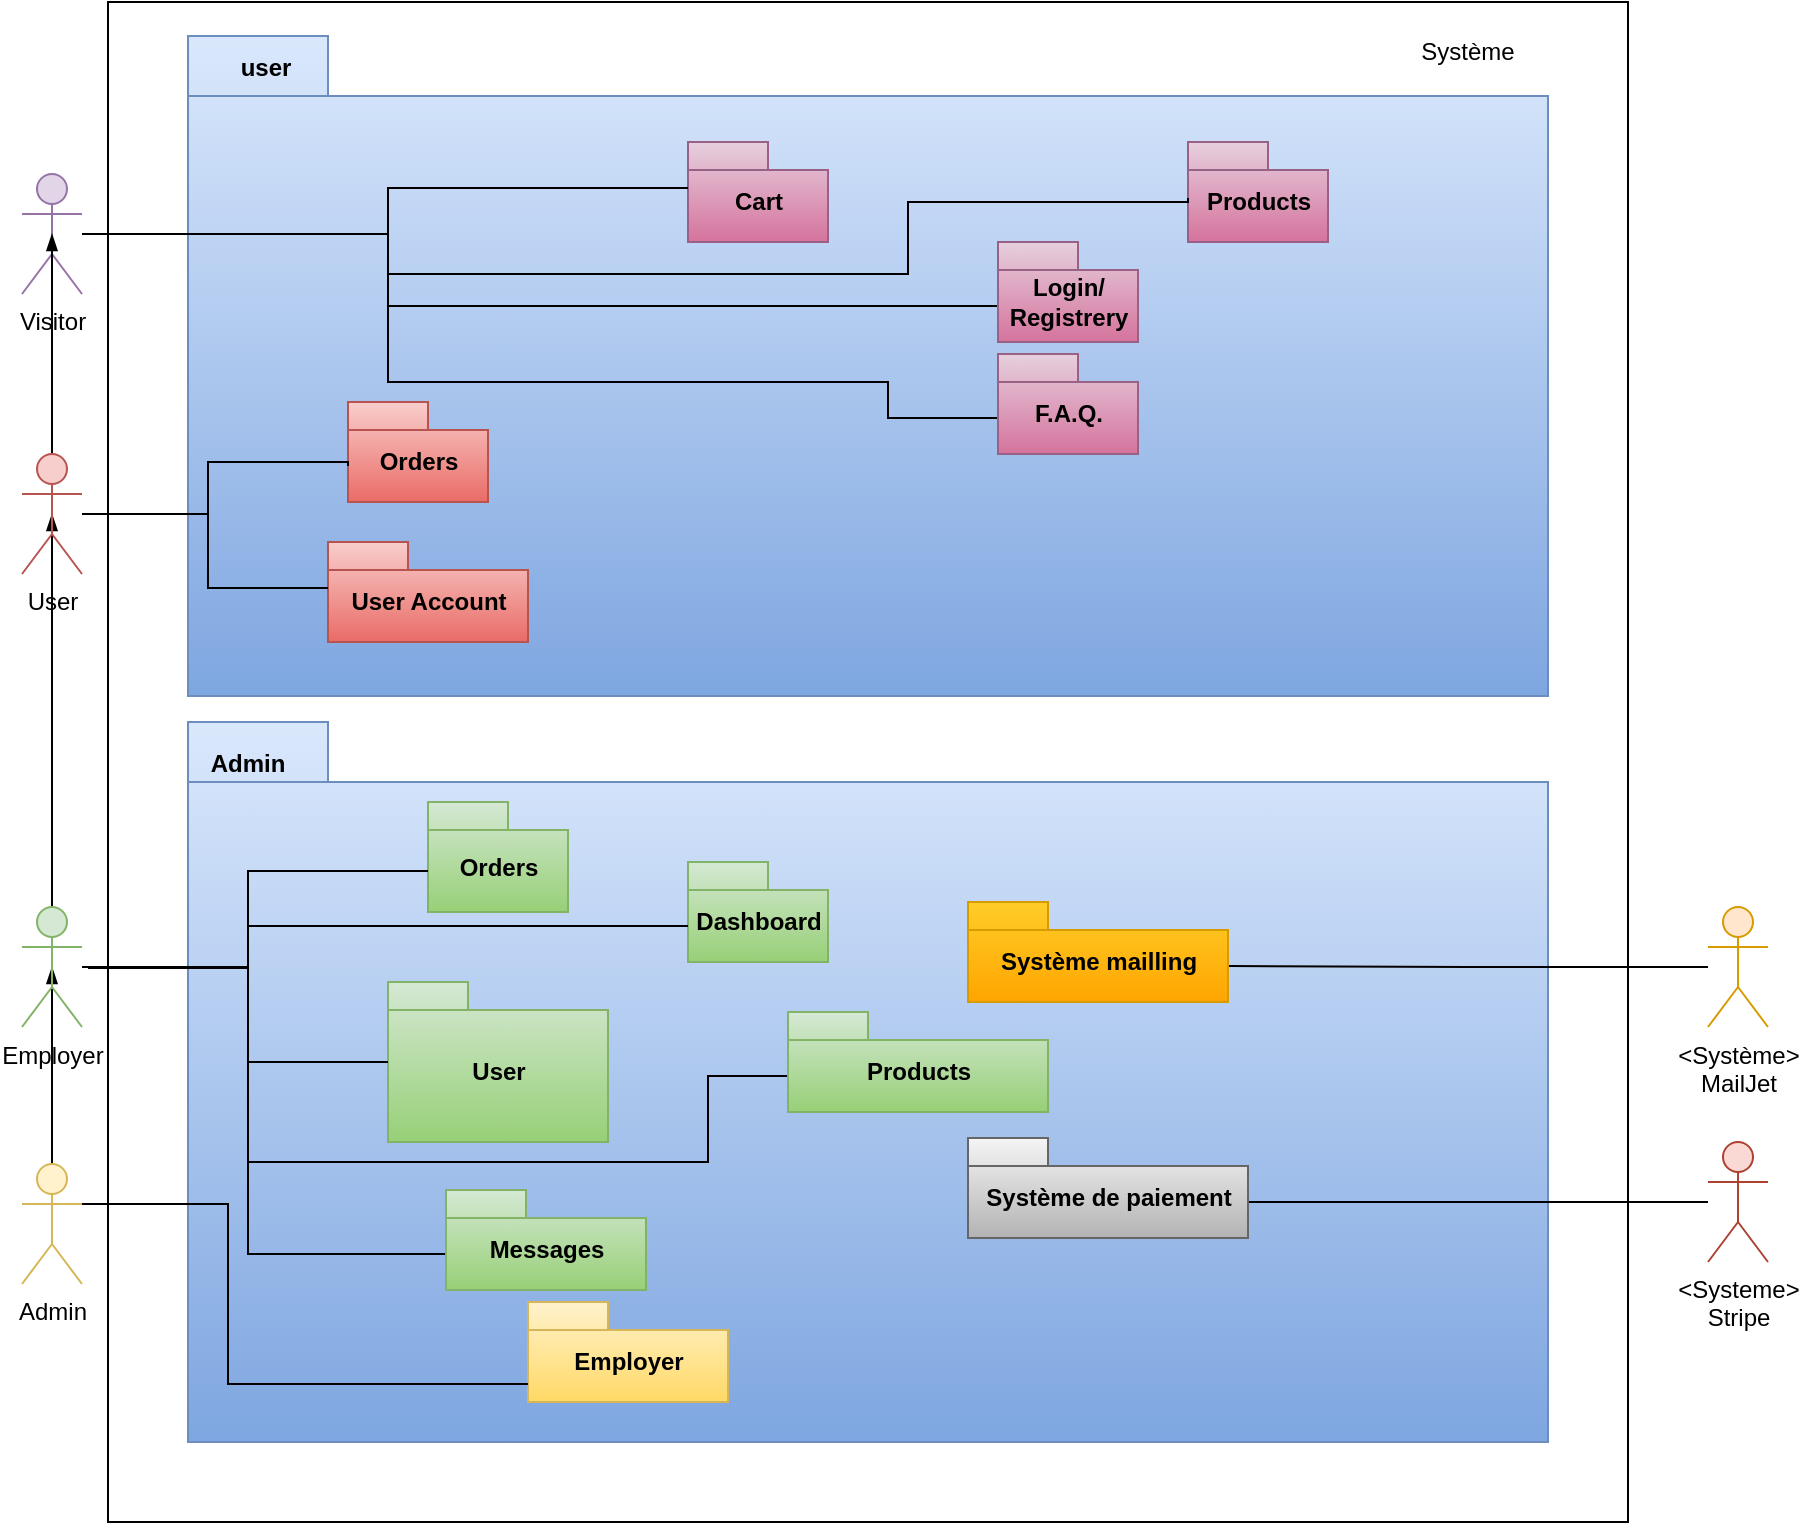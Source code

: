 <mxfile version="17.5.0" type="github">
  <diagram id="CXBE_5KYZNczbY1qzfcM" name="Page-1">
    <mxGraphModel dx="1278" dy="2201" grid="1" gridSize="10" guides="1" tooltips="1" connect="1" arrows="1" fold="1" page="1" pageScale="1" pageWidth="1169" pageHeight="1654" math="0" shadow="0">
      <root>
        <mxCell id="0" />
        <mxCell id="1" parent="0" />
        <mxCell id="pudJgtLtRe6AO5ZKgs9n-53" value="" style="rounded=0;whiteSpace=wrap;html=1;" parent="1" vertex="1">
          <mxGeometry x="140" y="-50" width="760" height="760" as="geometry" />
        </mxCell>
        <mxCell id="pudJgtLtRe6AO5ZKgs9n-49" value="" style="shape=folder;fontStyle=1;spacingTop=10;tabWidth=70;tabHeight=30;tabPosition=left;html=1;fillColor=#dae8fc;gradientColor=#7ea6e0;strokeColor=#6c8ebf;" parent="1" vertex="1">
          <mxGeometry x="180" y="310" width="680" height="360" as="geometry" />
        </mxCell>
        <mxCell id="pudJgtLtRe6AO5ZKgs9n-47" value="" style="shape=folder;fontStyle=1;spacingTop=10;tabWidth=70;tabHeight=30;tabPosition=left;html=1;fillColor=#dae8fc;strokeColor=#6c8ebf;gradientColor=#7ea6e0;" parent="1" vertex="1">
          <mxGeometry x="180" y="-33" width="680" height="330" as="geometry" />
        </mxCell>
        <mxCell id="pudJgtLtRe6AO5ZKgs9n-1" value="Products" style="shape=folder;fontStyle=1;spacingTop=10;tabWidth=40;tabHeight=14;tabPosition=left;html=1;fillColor=#e6d0de;gradientColor=#d5739d;strokeColor=#996185;" parent="1" vertex="1">
          <mxGeometry x="680" y="20" width="70" height="50" as="geometry" />
        </mxCell>
        <mxCell id="pudJgtLtRe6AO5ZKgs9n-2" value="User Account" style="shape=folder;fontStyle=1;spacingTop=10;tabWidth=40;tabHeight=14;tabPosition=left;html=1;fillColor=#f8cecc;gradientColor=#ea6b66;strokeColor=#b85450;" parent="1" vertex="1">
          <mxGeometry x="250" y="220" width="100" height="50" as="geometry" />
        </mxCell>
        <mxCell id="pudJgtLtRe6AO5ZKgs9n-3" value="Cart" style="shape=folder;fontStyle=1;spacingTop=10;tabWidth=40;tabHeight=14;tabPosition=left;html=1;fillColor=#e6d0de;gradientColor=#d5739d;strokeColor=#996185;" parent="1" vertex="1">
          <mxGeometry x="430" y="20" width="70" height="50" as="geometry" />
        </mxCell>
        <mxCell id="pudJgtLtRe6AO5ZKgs9n-4" value="Orders" style="shape=folder;fontStyle=1;spacingTop=10;tabWidth=40;tabHeight=14;tabPosition=left;html=1;fillColor=#f8cecc;gradientColor=#ea6b66;strokeColor=#b85450;" parent="1" vertex="1">
          <mxGeometry x="260" y="150" width="70" height="50" as="geometry" />
        </mxCell>
        <mxCell id="pudJgtLtRe6AO5ZKgs9n-7" value="Dashboard" style="shape=folder;fontStyle=1;spacingTop=10;tabWidth=40;tabHeight=14;tabPosition=left;html=1;fillColor=#d5e8d4;gradientColor=#97d077;strokeColor=#82b366;" parent="1" vertex="1">
          <mxGeometry x="430" y="380" width="70" height="50" as="geometry" />
        </mxCell>
        <mxCell id="pudJgtLtRe6AO5ZKgs9n-8" value="Orders" style="shape=folder;fontStyle=1;spacingTop=10;tabWidth=40;tabHeight=14;tabPosition=left;html=1;fillColor=#d5e8d4;gradientColor=#97d077;strokeColor=#82b366;" parent="1" vertex="1">
          <mxGeometry x="300" y="350" width="70" height="55" as="geometry" />
        </mxCell>
        <mxCell id="pudJgtLtRe6AO5ZKgs9n-9" value="Employer" style="shape=folder;fontStyle=1;spacingTop=10;tabWidth=40;tabHeight=14;tabPosition=left;html=1;fillColor=#fff2cc;gradientColor=#ffd966;strokeColor=#d6b656;" parent="1" vertex="1">
          <mxGeometry x="350" y="600" width="100" height="50" as="geometry" />
        </mxCell>
        <mxCell id="pudJgtLtRe6AO5ZKgs9n-10" value="User" style="shape=folder;fontStyle=1;spacingTop=10;tabWidth=40;tabHeight=14;tabPosition=left;html=1;fillColor=#d5e8d4;gradientColor=#97d077;strokeColor=#82b366;" parent="1" vertex="1">
          <mxGeometry x="280" y="440" width="110" height="80" as="geometry" />
        </mxCell>
        <mxCell id="pudJgtLtRe6AO5ZKgs9n-15" style="edgeStyle=orthogonalEdgeStyle;rounded=0;orthogonalLoop=1;jettySize=auto;html=1;entryX=0.5;entryY=0.5;entryDx=0;entryDy=0;entryPerimeter=0;endArrow=blockThin;endFill=1;" parent="1" source="pudJgtLtRe6AO5ZKgs9n-21" target="pudJgtLtRe6AO5ZKgs9n-20" edge="1">
          <mxGeometry relative="1" as="geometry" />
        </mxCell>
        <mxCell id="pudJgtLtRe6AO5ZKgs9n-16" style="edgeStyle=orthogonalEdgeStyle;rounded=0;orthogonalLoop=1;jettySize=auto;html=1;entryX=0.5;entryY=0.5;entryDx=0;entryDy=0;entryPerimeter=0;endArrow=blockThin;endFill=1;" parent="1" source="pudJgtLtRe6AO5ZKgs9n-17" target="pudJgtLtRe6AO5ZKgs9n-21" edge="1">
          <mxGeometry relative="1" as="geometry" />
        </mxCell>
        <mxCell id="pudJgtLtRe6AO5ZKgs9n-27" style="edgeStyle=orthogonalEdgeStyle;rounded=0;orthogonalLoop=1;jettySize=auto;html=1;exitX=1;exitY=0.333;exitDx=0;exitDy=0;exitPerimeter=0;entryX=0;entryY=0;entryDx=0;entryDy=41;entryPerimeter=0;endArrow=none;endFill=0;" parent="1" source="pudJgtLtRe6AO5ZKgs9n-17" target="pudJgtLtRe6AO5ZKgs9n-9" edge="1">
          <mxGeometry relative="1" as="geometry">
            <Array as="points">
              <mxPoint x="200" y="551" />
              <mxPoint x="200" y="641" />
            </Array>
          </mxGeometry>
        </mxCell>
        <mxCell id="pudJgtLtRe6AO5ZKgs9n-17" value="Admin" style="shape=umlActor;verticalLabelPosition=bottom;verticalAlign=top;html=1;outlineConnect=0;fillColor=#fff2cc;strokeColor=#d6b656;" parent="1" vertex="1">
          <mxGeometry x="97" y="531" width="30" height="60" as="geometry" />
        </mxCell>
        <mxCell id="pudJgtLtRe6AO5ZKgs9n-35" style="edgeStyle=orthogonalEdgeStyle;rounded=0;orthogonalLoop=1;jettySize=auto;html=1;entryX=0;entryY=0;entryDx=0;entryDy=23;entryPerimeter=0;endArrow=none;endFill=0;" parent="1" source="pudJgtLtRe6AO5ZKgs9n-18" target="pudJgtLtRe6AO5ZKgs9n-3" edge="1">
          <mxGeometry relative="1" as="geometry">
            <Array as="points">
              <mxPoint x="280" y="66" />
              <mxPoint x="280" y="43" />
            </Array>
          </mxGeometry>
        </mxCell>
        <mxCell id="pudJgtLtRe6AO5ZKgs9n-36" style="edgeStyle=orthogonalEdgeStyle;rounded=0;orthogonalLoop=1;jettySize=auto;html=1;endArrow=none;endFill=0;entryX=0;entryY=0;entryDx=0;entryDy=32;entryPerimeter=0;" parent="1" edge="1">
          <mxGeometry relative="1" as="geometry">
            <mxPoint x="130" y="66" as="sourcePoint" />
            <mxPoint x="680" y="48" as="targetPoint" />
            <Array as="points">
              <mxPoint x="280" y="66" />
              <mxPoint x="280" y="86" />
              <mxPoint x="540" y="86" />
              <mxPoint x="540" y="50" />
              <mxPoint x="680" y="50" />
            </Array>
          </mxGeometry>
        </mxCell>
        <mxCell id="pudJgtLtRe6AO5ZKgs9n-37" style="edgeStyle=orthogonalEdgeStyle;rounded=0;orthogonalLoop=1;jettySize=auto;html=1;entryX=0;entryY=0;entryDx=0;entryDy=32;entryPerimeter=0;endArrow=none;endFill=0;" parent="1" source="pudJgtLtRe6AO5ZKgs9n-18" target="pudJgtLtRe6AO5ZKgs9n-34" edge="1">
          <mxGeometry relative="1" as="geometry">
            <Array as="points">
              <mxPoint x="280" y="66" />
              <mxPoint x="280" y="102" />
            </Array>
          </mxGeometry>
        </mxCell>
        <mxCell id="pudJgtLtRe6AO5ZKgs9n-57" style="edgeStyle=orthogonalEdgeStyle;rounded=0;orthogonalLoop=1;jettySize=auto;html=1;entryX=0;entryY=0;entryDx=0;entryDy=32;entryPerimeter=0;endArrow=none;endFill=0;strokeWidth=1;" parent="1" source="pudJgtLtRe6AO5ZKgs9n-18" target="pudJgtLtRe6AO5ZKgs9n-56" edge="1">
          <mxGeometry relative="1" as="geometry">
            <Array as="points">
              <mxPoint x="280" y="66" />
              <mxPoint x="280" y="140" />
              <mxPoint x="530" y="140" />
              <mxPoint x="530" y="158" />
            </Array>
          </mxGeometry>
        </mxCell>
        <mxCell id="pudJgtLtRe6AO5ZKgs9n-18" value="Visitor" style="shape=umlActor;verticalLabelPosition=bottom;verticalAlign=top;html=1;outlineConnect=0;fillColor=#e1d5e7;strokeColor=#9673a6;" parent="1" vertex="1">
          <mxGeometry x="97" y="36" width="30" height="60" as="geometry" />
        </mxCell>
        <mxCell id="pudJgtLtRe6AO5ZKgs9n-19" style="edgeStyle=orthogonalEdgeStyle;rounded=0;orthogonalLoop=1;jettySize=auto;html=1;entryX=0.5;entryY=0.5;entryDx=0;entryDy=0;entryPerimeter=0;endArrow=blockThin;endFill=1;" parent="1" source="pudJgtLtRe6AO5ZKgs9n-20" target="pudJgtLtRe6AO5ZKgs9n-18" edge="1">
          <mxGeometry relative="1" as="geometry" />
        </mxCell>
        <mxCell id="pudJgtLtRe6AO5ZKgs9n-38" style="edgeStyle=orthogonalEdgeStyle;rounded=0;orthogonalLoop=1;jettySize=auto;html=1;endArrow=none;endFill=0;entryX=0;entryY=0;entryDx=0;entryDy=32;entryPerimeter=0;" parent="1" source="pudJgtLtRe6AO5ZKgs9n-20" target="pudJgtLtRe6AO5ZKgs9n-4" edge="1">
          <mxGeometry relative="1" as="geometry">
            <Array as="points">
              <mxPoint x="190" y="206" />
              <mxPoint x="190" y="180" />
              <mxPoint x="260" y="180" />
            </Array>
          </mxGeometry>
        </mxCell>
        <mxCell id="pudJgtLtRe6AO5ZKgs9n-39" style="edgeStyle=orthogonalEdgeStyle;rounded=0;orthogonalLoop=1;jettySize=auto;html=1;entryX=0;entryY=0;entryDx=0;entryDy=23;entryPerimeter=0;strokeWidth=1;endArrow=none;endFill=0;" parent="1" source="pudJgtLtRe6AO5ZKgs9n-20" target="pudJgtLtRe6AO5ZKgs9n-2" edge="1">
          <mxGeometry relative="1" as="geometry">
            <Array as="points">
              <mxPoint x="190" y="206" />
              <mxPoint x="190" y="243" />
            </Array>
          </mxGeometry>
        </mxCell>
        <mxCell id="pudJgtLtRe6AO5ZKgs9n-20" value="User" style="shape=umlActor;verticalLabelPosition=bottom;verticalAlign=top;html=1;outlineConnect=0;fillColor=#f8cecc;strokeColor=#b85450;" parent="1" vertex="1">
          <mxGeometry x="97" y="176" width="30" height="60" as="geometry" />
        </mxCell>
        <mxCell id="pudJgtLtRe6AO5ZKgs9n-29" style="edgeStyle=orthogonalEdgeStyle;rounded=0;orthogonalLoop=1;jettySize=auto;html=1;entryX=0;entryY=0;entryDx=0;entryDy=34.5;entryPerimeter=0;endArrow=none;endFill=0;" parent="1" source="pudJgtLtRe6AO5ZKgs9n-21" target="pudJgtLtRe6AO5ZKgs9n-8" edge="1">
          <mxGeometry relative="1" as="geometry">
            <Array as="points">
              <mxPoint x="210" y="433" />
              <mxPoint x="210" y="385" />
            </Array>
          </mxGeometry>
        </mxCell>
        <mxCell id="pudJgtLtRe6AO5ZKgs9n-30" style="edgeStyle=orthogonalEdgeStyle;rounded=0;orthogonalLoop=1;jettySize=auto;html=1;endArrow=none;endFill=0;" parent="1" source="pudJgtLtRe6AO5ZKgs9n-21" target="pudJgtLtRe6AO5ZKgs9n-10" edge="1">
          <mxGeometry relative="1" as="geometry">
            <Array as="points">
              <mxPoint x="210" y="433" />
              <mxPoint x="210" y="480" />
            </Array>
          </mxGeometry>
        </mxCell>
        <mxCell id="pudJgtLtRe6AO5ZKgs9n-31" style="edgeStyle=orthogonalEdgeStyle;rounded=0;orthogonalLoop=1;jettySize=auto;html=1;entryX=0;entryY=0;entryDx=0;entryDy=32;entryPerimeter=0;endArrow=none;endFill=0;" parent="1" source="pudJgtLtRe6AO5ZKgs9n-21" target="pudJgtLtRe6AO5ZKgs9n-7" edge="1">
          <mxGeometry relative="1" as="geometry">
            <Array as="points">
              <mxPoint x="210" y="433" />
              <mxPoint x="210" y="412" />
            </Array>
          </mxGeometry>
        </mxCell>
        <mxCell id="pudJgtLtRe6AO5ZKgs9n-32" style="edgeStyle=orthogonalEdgeStyle;rounded=0;orthogonalLoop=1;jettySize=auto;html=1;entryX=0;entryY=0;entryDx=0;entryDy=32;entryPerimeter=0;endArrow=none;endFill=0;" parent="1" target="pudJgtLtRe6AO5ZKgs9n-5" edge="1">
          <mxGeometry relative="1" as="geometry">
            <mxPoint x="130" y="433" as="sourcePoint" />
            <Array as="points">
              <mxPoint x="210" y="433" />
              <mxPoint x="210" y="530" />
              <mxPoint x="440" y="530" />
              <mxPoint x="440" y="487" />
            </Array>
          </mxGeometry>
        </mxCell>
        <mxCell id="pudJgtLtRe6AO5ZKgs9n-59" style="edgeStyle=orthogonalEdgeStyle;rounded=0;orthogonalLoop=1;jettySize=auto;html=1;entryX=0;entryY=0;entryDx=0;entryDy=32;entryPerimeter=0;endArrow=none;endFill=0;strokeWidth=1;" parent="1" source="pudJgtLtRe6AO5ZKgs9n-21" target="pudJgtLtRe6AO5ZKgs9n-58" edge="1">
          <mxGeometry relative="1" as="geometry">
            <Array as="points">
              <mxPoint x="210" y="433" />
              <mxPoint x="210" y="576" />
            </Array>
          </mxGeometry>
        </mxCell>
        <mxCell id="pudJgtLtRe6AO5ZKgs9n-21" value="Employer" style="shape=umlActor;verticalLabelPosition=bottom;verticalAlign=top;html=1;outlineConnect=0;fillColor=#d5e8d4;strokeColor=#82b366;" parent="1" vertex="1">
          <mxGeometry x="97" y="402.5" width="30" height="60" as="geometry" />
        </mxCell>
        <mxCell id="pudJgtLtRe6AO5ZKgs9n-5" value="Products" style="shape=folder;fontStyle=1;spacingTop=10;tabWidth=40;tabHeight=14;tabPosition=left;html=1;fillColor=#d5e8d4;gradientColor=#97d077;strokeColor=#82b366;" parent="1" vertex="1">
          <mxGeometry x="480" y="455" width="130" height="50" as="geometry" />
        </mxCell>
        <mxCell id="pudJgtLtRe6AO5ZKgs9n-34" value="Login/&lt;br&gt;Registrery" style="shape=folder;fontStyle=1;spacingTop=10;tabWidth=40;tabHeight=14;tabPosition=left;html=1;fillColor=#e6d0de;gradientColor=#d5739d;strokeColor=#996185;" parent="1" vertex="1">
          <mxGeometry x="585" y="70" width="70" height="50" as="geometry" />
        </mxCell>
        <mxCell id="pudJgtLtRe6AO5ZKgs9n-45" style="edgeStyle=orthogonalEdgeStyle;rounded=0;orthogonalLoop=1;jettySize=auto;html=1;entryX=0;entryY=0;entryDx=140;entryDy=32;entryPerimeter=0;endArrow=none;endFill=0;strokeWidth=1;" parent="1" source="pudJgtLtRe6AO5ZKgs9n-41" target="pudJgtLtRe6AO5ZKgs9n-43" edge="1">
          <mxGeometry relative="1" as="geometry" />
        </mxCell>
        <mxCell id="pudJgtLtRe6AO5ZKgs9n-41" value="&amp;lt;Systeme&amp;gt;&lt;br&gt;Stripe" style="shape=umlActor;verticalLabelPosition=bottom;verticalAlign=top;html=1;outlineConnect=0;fillColor=#fad9d5;strokeColor=#ae4132;" parent="1" vertex="1">
          <mxGeometry x="940" y="520" width="30" height="60" as="geometry" />
        </mxCell>
        <mxCell id="pudJgtLtRe6AO5ZKgs9n-46" style="edgeStyle=orthogonalEdgeStyle;rounded=0;orthogonalLoop=1;jettySize=auto;html=1;entryX=0;entryY=0;entryDx=130;entryDy=32;entryPerimeter=0;endArrow=none;endFill=0;strokeWidth=1;" parent="1" source="pudJgtLtRe6AO5ZKgs9n-42" target="pudJgtLtRe6AO5ZKgs9n-44" edge="1">
          <mxGeometry relative="1" as="geometry" />
        </mxCell>
        <mxCell id="pudJgtLtRe6AO5ZKgs9n-42" value="&amp;lt;Système&amp;gt;&lt;br&gt;MailJet" style="shape=umlActor;verticalLabelPosition=bottom;verticalAlign=top;html=1;outlineConnect=0;fillColor=#ffe6cc;strokeColor=#d79b00;" parent="1" vertex="1">
          <mxGeometry x="940" y="402.5" width="30" height="60" as="geometry" />
        </mxCell>
        <mxCell id="pudJgtLtRe6AO5ZKgs9n-43" value="Système de paiement" style="shape=folder;fontStyle=1;spacingTop=10;tabWidth=40;tabHeight=14;tabPosition=left;html=1;fillColor=#f5f5f5;strokeColor=#666666;gradientColor=#b3b3b3;" parent="1" vertex="1">
          <mxGeometry x="570" y="518" width="140" height="50" as="geometry" />
        </mxCell>
        <mxCell id="pudJgtLtRe6AO5ZKgs9n-44" value="Système mailling" style="shape=folder;fontStyle=1;spacingTop=10;tabWidth=40;tabHeight=14;tabPosition=left;html=1;fillColor=#ffcd28;gradientColor=#ffa500;strokeColor=#d79b00;" parent="1" vertex="1">
          <mxGeometry x="570" y="400" width="130" height="50" as="geometry" />
        </mxCell>
        <mxCell id="pudJgtLtRe6AO5ZKgs9n-48" value="user" style="text;align=center;fontStyle=1;verticalAlign=middle;spacingLeft=3;spacingRight=3;strokeColor=none;rotatable=0;points=[[0,0.5],[1,0.5]];portConstraint=eastwest;" parent="1" vertex="1">
          <mxGeometry x="179" y="-31" width="80" height="26" as="geometry" />
        </mxCell>
        <mxCell id="pudJgtLtRe6AO5ZKgs9n-51" value="Admin" style="text;align=center;fontStyle=1;verticalAlign=middle;spacingLeft=3;spacingRight=3;strokeColor=none;rotatable=0;points=[[0,0.5],[1,0.5]];portConstraint=eastwest;" parent="1" vertex="1">
          <mxGeometry x="170" y="317" width="80" height="26" as="geometry" />
        </mxCell>
        <mxCell id="pudJgtLtRe6AO5ZKgs9n-55" value="Système" style="text;html=1;strokeColor=none;fillColor=none;align=center;verticalAlign=middle;whiteSpace=wrap;rounded=0;" parent="1" vertex="1">
          <mxGeometry x="790" y="-40" width="60" height="30" as="geometry" />
        </mxCell>
        <mxCell id="pudJgtLtRe6AO5ZKgs9n-56" value="F.A.Q." style="shape=folder;fontStyle=1;spacingTop=10;tabWidth=40;tabHeight=14;tabPosition=left;html=1;fillColor=#e6d0de;gradientColor=#d5739d;strokeColor=#996185;" parent="1" vertex="1">
          <mxGeometry x="585" y="126" width="70" height="50" as="geometry" />
        </mxCell>
        <mxCell id="pudJgtLtRe6AO5ZKgs9n-58" value="Messages" style="shape=folder;fontStyle=1;spacingTop=10;tabWidth=40;tabHeight=14;tabPosition=left;html=1;fillColor=#d5e8d4;gradientColor=#97d077;strokeColor=#82b366;" parent="1" vertex="1">
          <mxGeometry x="309" y="544" width="100" height="50" as="geometry" />
        </mxCell>
      </root>
    </mxGraphModel>
  </diagram>
</mxfile>
